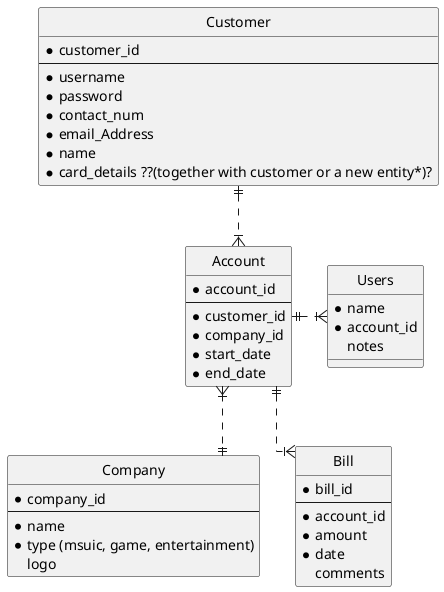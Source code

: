 @startuml
skinparam Style StrictUML
skinparam LineType ortho
skinparam monochrome true

entity Customer{
    * customer_id
--
    * username
    * password
    * contact_num
    * email_Address
    * name
    * card_details ??(together with customer or a new entity*)?
}

entity Company{
    * company_id
--
    * name
    * type (msuic, game, entertainment)
    logo
}

entity Account{
    * account_id
--
    * customer_id
    * company_id
    * start_date
    * end_date
}

entity Bill{
    * bill_id
--
    * account_id
    * amount
    * date
    comments
}

entity Users{
    * name
    * account_id
    notes
}


Customer ||..|{ Account
Account }|..|| Company
Account ||..|{ Bill
Account ||.|{ Users
@enduml
